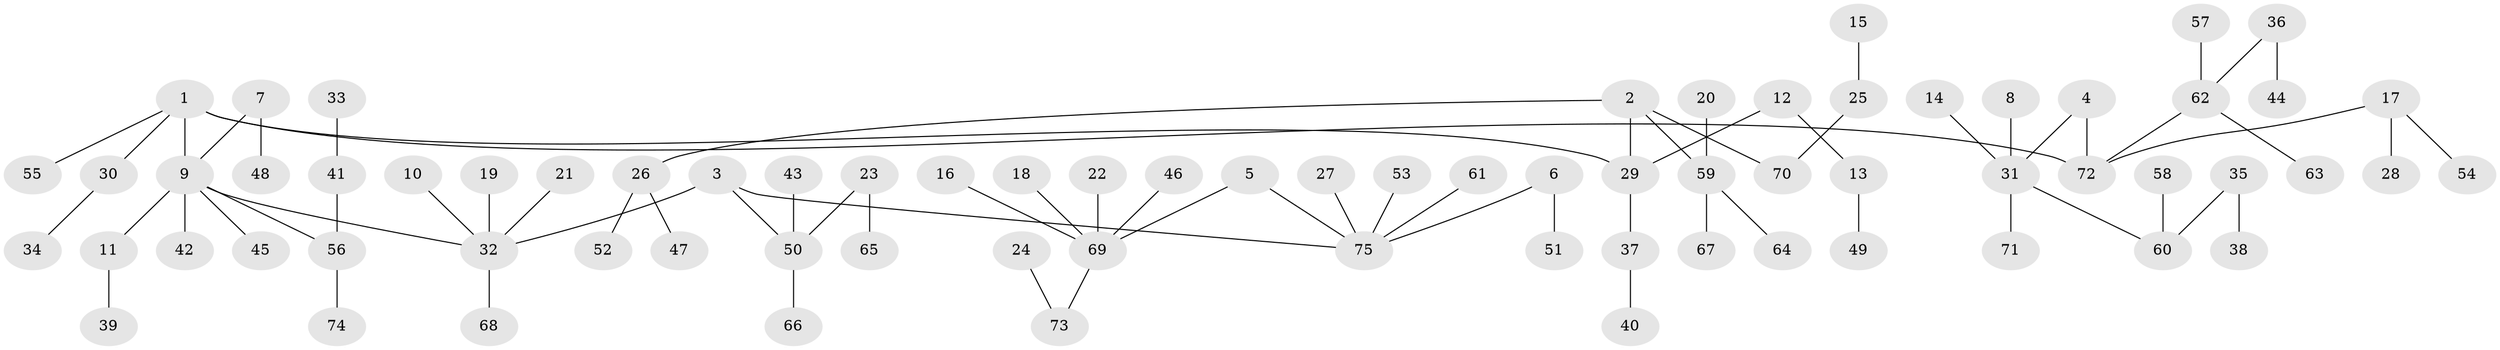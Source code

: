 // original degree distribution, {4: 0.020134228187919462, 5: 0.040268456375838924, 8: 0.006711409395973154, 2: 0.26174496644295303, 7: 0.020134228187919462, 3: 0.1342281879194631, 6: 0.013422818791946308, 1: 0.5033557046979866}
// Generated by graph-tools (version 1.1) at 2025/50/03/09/25 03:50:21]
// undirected, 75 vertices, 74 edges
graph export_dot {
graph [start="1"]
  node [color=gray90,style=filled];
  1;
  2;
  3;
  4;
  5;
  6;
  7;
  8;
  9;
  10;
  11;
  12;
  13;
  14;
  15;
  16;
  17;
  18;
  19;
  20;
  21;
  22;
  23;
  24;
  25;
  26;
  27;
  28;
  29;
  30;
  31;
  32;
  33;
  34;
  35;
  36;
  37;
  38;
  39;
  40;
  41;
  42;
  43;
  44;
  45;
  46;
  47;
  48;
  49;
  50;
  51;
  52;
  53;
  54;
  55;
  56;
  57;
  58;
  59;
  60;
  61;
  62;
  63;
  64;
  65;
  66;
  67;
  68;
  69;
  70;
  71;
  72;
  73;
  74;
  75;
  1 -- 9 [weight=1.0];
  1 -- 29 [weight=1.0];
  1 -- 30 [weight=1.0];
  1 -- 55 [weight=1.0];
  1 -- 72 [weight=1.0];
  2 -- 26 [weight=1.0];
  2 -- 29 [weight=1.0];
  2 -- 59 [weight=1.0];
  2 -- 70 [weight=1.0];
  3 -- 32 [weight=1.0];
  3 -- 50 [weight=1.0];
  3 -- 75 [weight=1.0];
  4 -- 31 [weight=1.0];
  4 -- 72 [weight=1.0];
  5 -- 69 [weight=1.0];
  5 -- 75 [weight=1.0];
  6 -- 51 [weight=1.0];
  6 -- 75 [weight=1.0];
  7 -- 9 [weight=1.0];
  7 -- 48 [weight=1.0];
  8 -- 31 [weight=1.0];
  9 -- 11 [weight=1.0];
  9 -- 32 [weight=1.0];
  9 -- 42 [weight=1.0];
  9 -- 45 [weight=1.0];
  9 -- 56 [weight=1.0];
  10 -- 32 [weight=1.0];
  11 -- 39 [weight=1.0];
  12 -- 13 [weight=1.0];
  12 -- 29 [weight=1.0];
  13 -- 49 [weight=1.0];
  14 -- 31 [weight=1.0];
  15 -- 25 [weight=1.0];
  16 -- 69 [weight=1.0];
  17 -- 28 [weight=1.0];
  17 -- 54 [weight=1.0];
  17 -- 72 [weight=1.0];
  18 -- 69 [weight=1.0];
  19 -- 32 [weight=1.0];
  20 -- 59 [weight=1.0];
  21 -- 32 [weight=1.0];
  22 -- 69 [weight=1.0];
  23 -- 50 [weight=1.0];
  23 -- 65 [weight=1.0];
  24 -- 73 [weight=1.0];
  25 -- 70 [weight=1.0];
  26 -- 47 [weight=1.0];
  26 -- 52 [weight=1.0];
  27 -- 75 [weight=1.0];
  29 -- 37 [weight=1.0];
  30 -- 34 [weight=1.0];
  31 -- 60 [weight=1.0];
  31 -- 71 [weight=1.0];
  32 -- 68 [weight=1.0];
  33 -- 41 [weight=1.0];
  35 -- 38 [weight=1.0];
  35 -- 60 [weight=1.0];
  36 -- 44 [weight=1.0];
  36 -- 62 [weight=1.0];
  37 -- 40 [weight=1.0];
  41 -- 56 [weight=1.0];
  43 -- 50 [weight=1.0];
  46 -- 69 [weight=1.0];
  50 -- 66 [weight=1.0];
  53 -- 75 [weight=1.0];
  56 -- 74 [weight=1.0];
  57 -- 62 [weight=1.0];
  58 -- 60 [weight=1.0];
  59 -- 64 [weight=1.0];
  59 -- 67 [weight=1.0];
  61 -- 75 [weight=1.0];
  62 -- 63 [weight=1.0];
  62 -- 72 [weight=1.0];
  69 -- 73 [weight=1.0];
}
